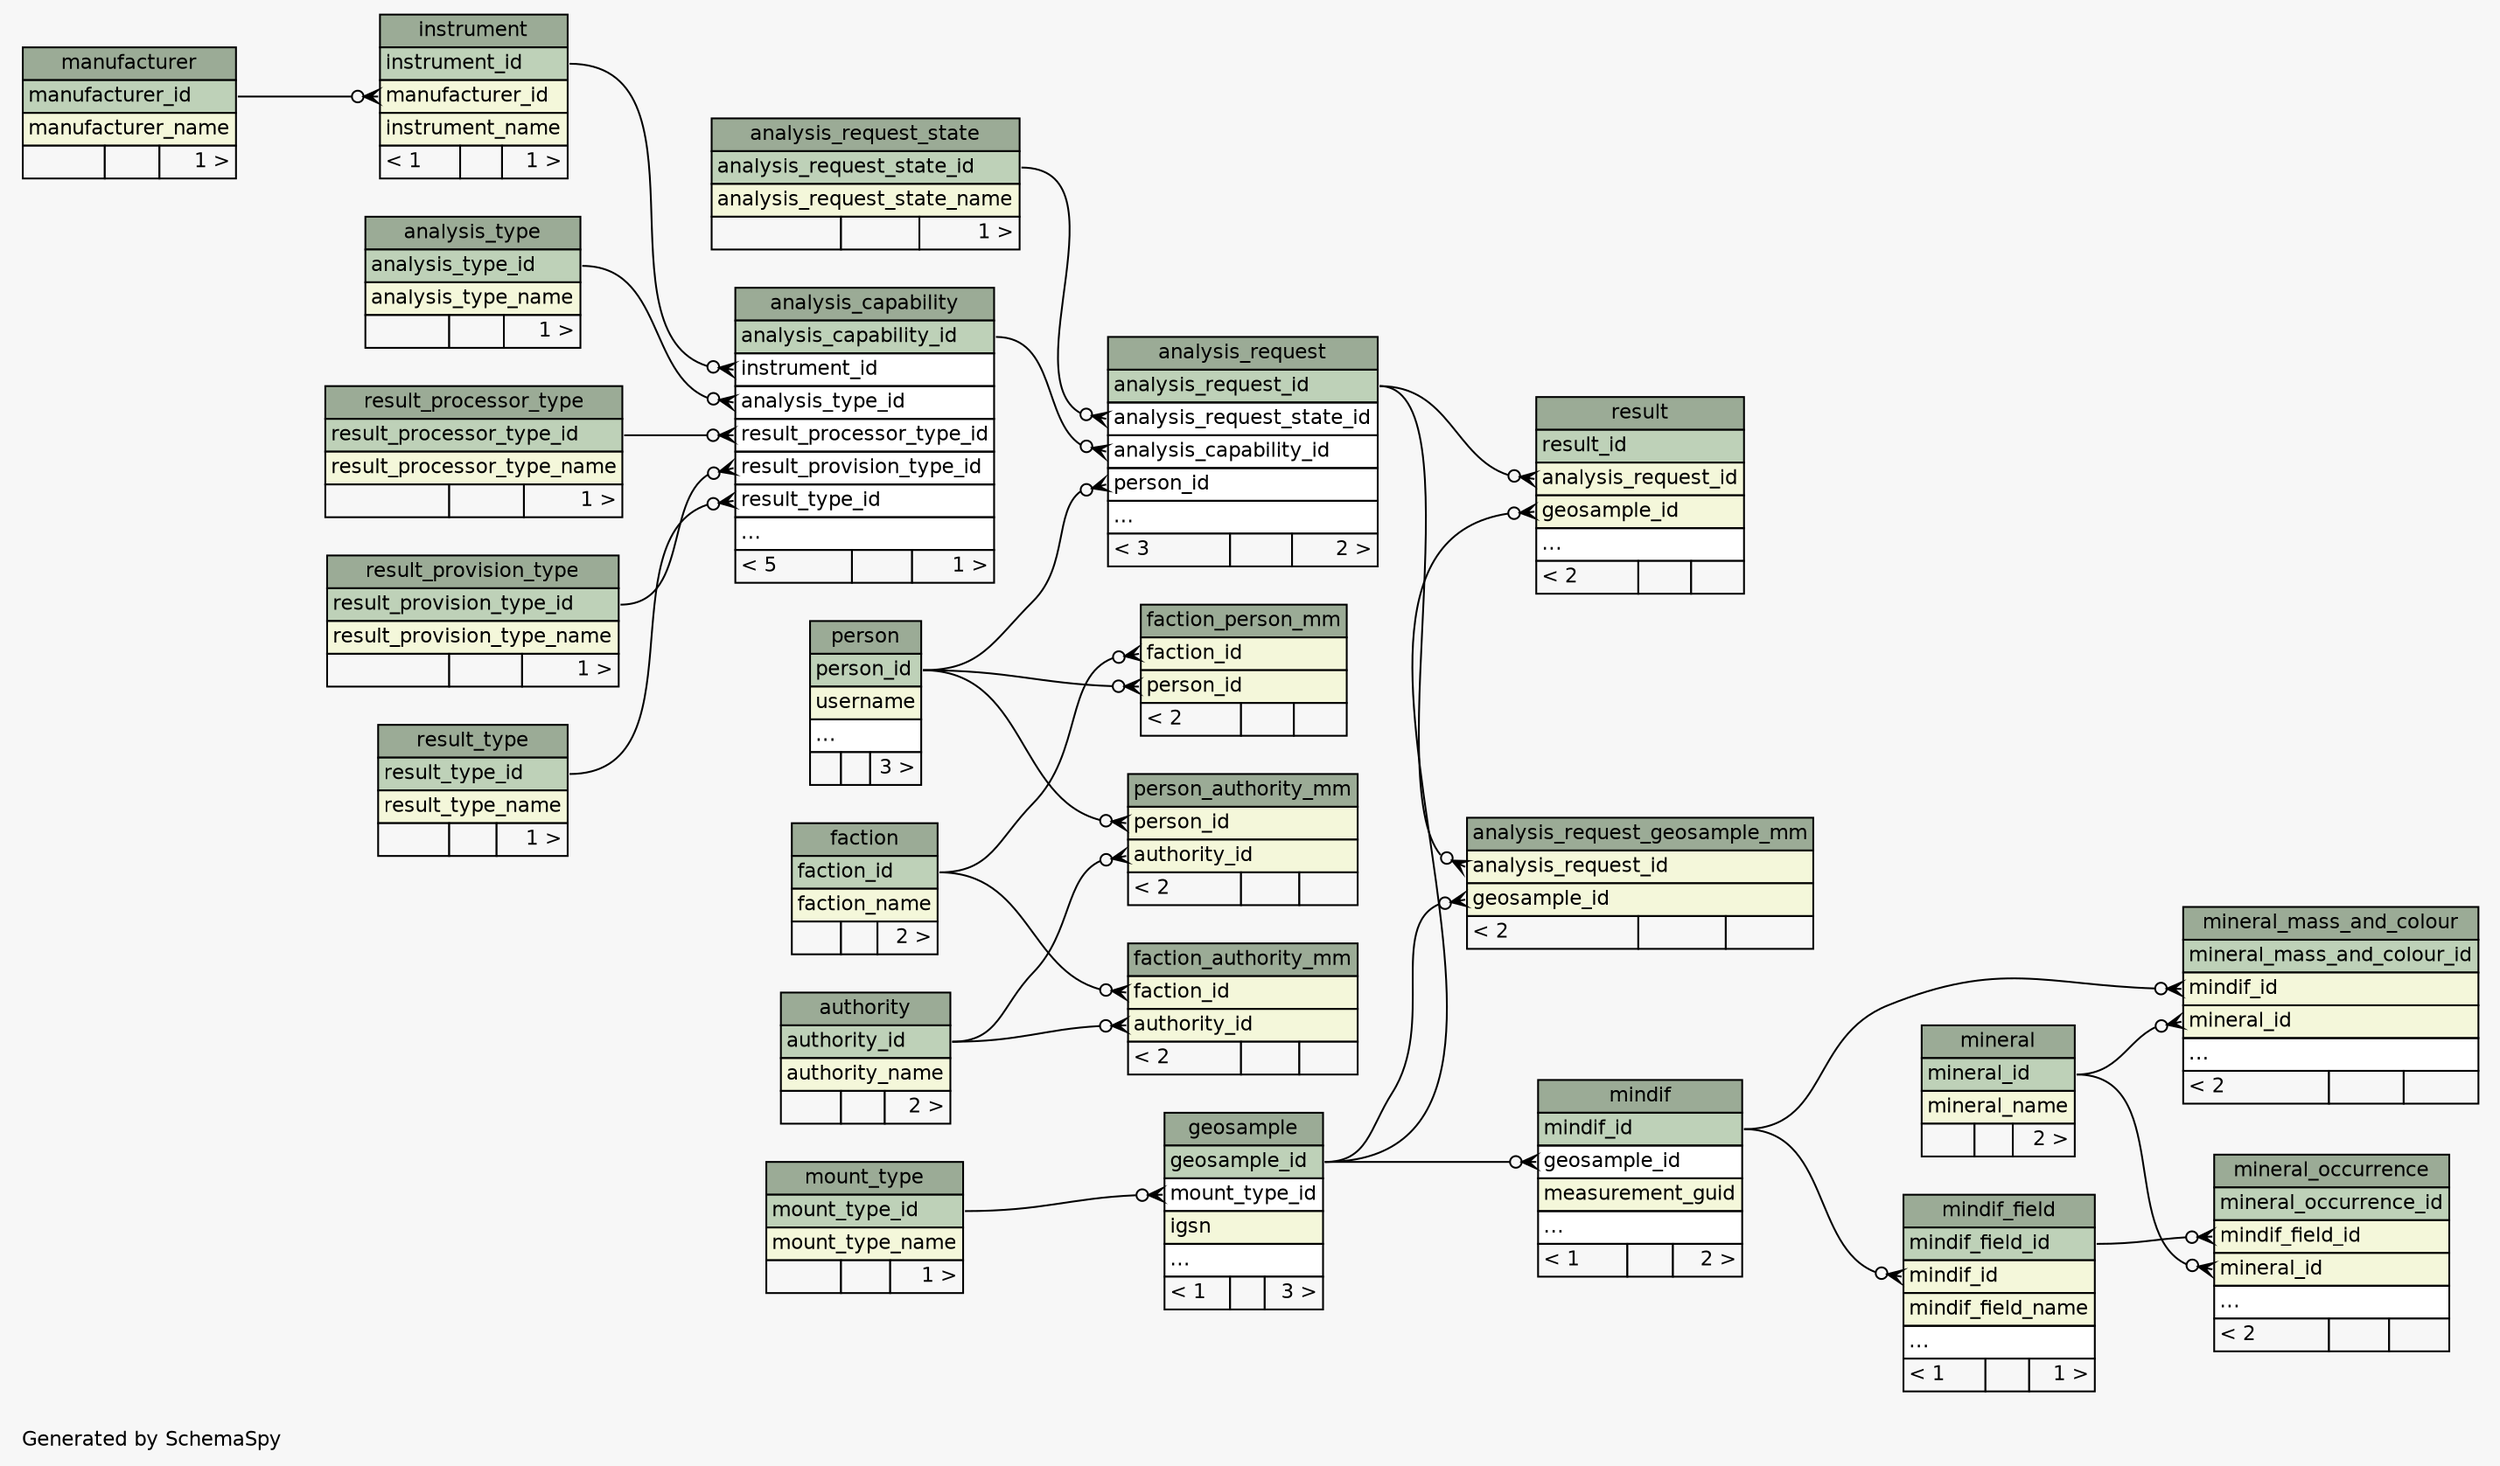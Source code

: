 // dot 2.38.0 on Linux 3.16.0-4-amd64
// SchemaSpy rev 590
digraph "compactRelationshipsDiagram" {
  graph [
    rankdir="RL"
    bgcolor="#f7f7f7"
    label="\nGenerated by SchemaSpy"
    labeljust="l"
    nodesep="0.18"
    ranksep="0.46"
    fontname="Helvetica"
    fontsize="11"
  ];
  node [
    fontname="Helvetica"
    fontsize="11"
    shape="plaintext"
  ];
  edge [
    arrowsize="0.8"
  ];
  "analysis_capability" [
    label=<
    <TABLE BORDER="0" CELLBORDER="1" CELLSPACING="0" BGCOLOR="#ffffff">
      <TR><TD COLSPAN="3" BGCOLOR="#9bab96" ALIGN="CENTER">analysis_capability</TD></TR>
      <TR><TD PORT="analysis_capability_id" COLSPAN="3" BGCOLOR="#bed1b8" ALIGN="LEFT">analysis_capability_id</TD></TR>
      <TR><TD PORT="instrument_id" COLSPAN="3" ALIGN="LEFT">instrument_id</TD></TR>
      <TR><TD PORT="analysis_type_id" COLSPAN="3" ALIGN="LEFT">analysis_type_id</TD></TR>
      <TR><TD PORT="result_processor_type_id" COLSPAN="3" ALIGN="LEFT">result_processor_type_id</TD></TR>
      <TR><TD PORT="result_provision_type_id" COLSPAN="3" ALIGN="LEFT">result_provision_type_id</TD></TR>
      <TR><TD PORT="result_type_id" COLSPAN="3" ALIGN="LEFT">result_type_id</TD></TR>
      <TR><TD PORT="elipses" COLSPAN="3" ALIGN="LEFT">...</TD></TR>
      <TR><TD ALIGN="LEFT" BGCOLOR="#f7f7f7">&lt; 5</TD><TD ALIGN="RIGHT" BGCOLOR="#f7f7f7">  </TD><TD ALIGN="RIGHT" BGCOLOR="#f7f7f7">1 &gt;</TD></TR>
    </TABLE>>
    URL="tables/analysis_capability.html"
    tooltip="analysis_capability"
  ];
  "analysis_request" [
    label=<
    <TABLE BORDER="0" CELLBORDER="1" CELLSPACING="0" BGCOLOR="#ffffff">
      <TR><TD COLSPAN="3" BGCOLOR="#9bab96" ALIGN="CENTER">analysis_request</TD></TR>
      <TR><TD PORT="analysis_request_id" COLSPAN="3" BGCOLOR="#bed1b8" ALIGN="LEFT">analysis_request_id</TD></TR>
      <TR><TD PORT="analysis_request_state_id" COLSPAN="3" ALIGN="LEFT">analysis_request_state_id</TD></TR>
      <TR><TD PORT="analysis_capability_id" COLSPAN="3" ALIGN="LEFT">analysis_capability_id</TD></TR>
      <TR><TD PORT="person_id" COLSPAN="3" ALIGN="LEFT">person_id</TD></TR>
      <TR><TD PORT="elipses" COLSPAN="3" ALIGN="LEFT">...</TD></TR>
      <TR><TD ALIGN="LEFT" BGCOLOR="#f7f7f7">&lt; 3</TD><TD ALIGN="RIGHT" BGCOLOR="#f7f7f7">  </TD><TD ALIGN="RIGHT" BGCOLOR="#f7f7f7">2 &gt;</TD></TR>
    </TABLE>>
    URL="tables/analysis_request.html"
    tooltip="analysis_request"
  ];
  "analysis_request_geosample_mm" [
    label=<
    <TABLE BORDER="0" CELLBORDER="1" CELLSPACING="0" BGCOLOR="#ffffff">
      <TR><TD COLSPAN="3" BGCOLOR="#9bab96" ALIGN="CENTER">analysis_request_geosample_mm</TD></TR>
      <TR><TD PORT="analysis_request_id" COLSPAN="3" BGCOLOR="#f4f7da" ALIGN="LEFT">analysis_request_id</TD></TR>
      <TR><TD PORT="geosample_id" COLSPAN="3" BGCOLOR="#f4f7da" ALIGN="LEFT">geosample_id</TD></TR>
      <TR><TD ALIGN="LEFT" BGCOLOR="#f7f7f7">&lt; 2</TD><TD ALIGN="RIGHT" BGCOLOR="#f7f7f7">  </TD><TD ALIGN="RIGHT" BGCOLOR="#f7f7f7">  </TD></TR>
    </TABLE>>
    URL="tables/analysis_request_geosample_mm.html"
    tooltip="analysis_request_geosample_mm"
  ];
  "analysis_request_state" [
    label=<
    <TABLE BORDER="0" CELLBORDER="1" CELLSPACING="0" BGCOLOR="#ffffff">
      <TR><TD COLSPAN="3" BGCOLOR="#9bab96" ALIGN="CENTER">analysis_request_state</TD></TR>
      <TR><TD PORT="analysis_request_state_id" COLSPAN="3" BGCOLOR="#bed1b8" ALIGN="LEFT">analysis_request_state_id</TD></TR>
      <TR><TD PORT="analysis_request_state_name" COLSPAN="3" BGCOLOR="#f4f7da" ALIGN="LEFT">analysis_request_state_name</TD></TR>
      <TR><TD ALIGN="LEFT" BGCOLOR="#f7f7f7">  </TD><TD ALIGN="RIGHT" BGCOLOR="#f7f7f7">  </TD><TD ALIGN="RIGHT" BGCOLOR="#f7f7f7">1 &gt;</TD></TR>
    </TABLE>>
    URL="tables/analysis_request_state.html"
    tooltip="analysis_request_state"
  ];
  "analysis_type" [
    label=<
    <TABLE BORDER="0" CELLBORDER="1" CELLSPACING="0" BGCOLOR="#ffffff">
      <TR><TD COLSPAN="3" BGCOLOR="#9bab96" ALIGN="CENTER">analysis_type</TD></TR>
      <TR><TD PORT="analysis_type_id" COLSPAN="3" BGCOLOR="#bed1b8" ALIGN="LEFT">analysis_type_id</TD></TR>
      <TR><TD PORT="analysis_type_name" COLSPAN="3" BGCOLOR="#f4f7da" ALIGN="LEFT">analysis_type_name</TD></TR>
      <TR><TD ALIGN="LEFT" BGCOLOR="#f7f7f7">  </TD><TD ALIGN="RIGHT" BGCOLOR="#f7f7f7">  </TD><TD ALIGN="RIGHT" BGCOLOR="#f7f7f7">1 &gt;</TD></TR>
    </TABLE>>
    URL="tables/analysis_type.html"
    tooltip="analysis_type"
  ];
  "authority" [
    label=<
    <TABLE BORDER="0" CELLBORDER="1" CELLSPACING="0" BGCOLOR="#ffffff">
      <TR><TD COLSPAN="3" BGCOLOR="#9bab96" ALIGN="CENTER">authority</TD></TR>
      <TR><TD PORT="authority_id" COLSPAN="3" BGCOLOR="#bed1b8" ALIGN="LEFT">authority_id</TD></TR>
      <TR><TD PORT="authority_name" COLSPAN="3" BGCOLOR="#f4f7da" ALIGN="LEFT">authority_name</TD></TR>
      <TR><TD ALIGN="LEFT" BGCOLOR="#f7f7f7">  </TD><TD ALIGN="RIGHT" BGCOLOR="#f7f7f7">  </TD><TD ALIGN="RIGHT" BGCOLOR="#f7f7f7">2 &gt;</TD></TR>
    </TABLE>>
    URL="tables/authority.html"
    tooltip="authority"
  ];
  "faction" [
    label=<
    <TABLE BORDER="0" CELLBORDER="1" CELLSPACING="0" BGCOLOR="#ffffff">
      <TR><TD COLSPAN="3" BGCOLOR="#9bab96" ALIGN="CENTER">faction</TD></TR>
      <TR><TD PORT="faction_id" COLSPAN="3" BGCOLOR="#bed1b8" ALIGN="LEFT">faction_id</TD></TR>
      <TR><TD PORT="faction_name" COLSPAN="3" BGCOLOR="#f4f7da" ALIGN="LEFT">faction_name</TD></TR>
      <TR><TD ALIGN="LEFT" BGCOLOR="#f7f7f7">  </TD><TD ALIGN="RIGHT" BGCOLOR="#f7f7f7">  </TD><TD ALIGN="RIGHT" BGCOLOR="#f7f7f7">2 &gt;</TD></TR>
    </TABLE>>
    URL="tables/faction.html"
    tooltip="faction"
  ];
  "faction_authority_mm" [
    label=<
    <TABLE BORDER="0" CELLBORDER="1" CELLSPACING="0" BGCOLOR="#ffffff">
      <TR><TD COLSPAN="3" BGCOLOR="#9bab96" ALIGN="CENTER">faction_authority_mm</TD></TR>
      <TR><TD PORT="faction_id" COLSPAN="3" BGCOLOR="#f4f7da" ALIGN="LEFT">faction_id</TD></TR>
      <TR><TD PORT="authority_id" COLSPAN="3" BGCOLOR="#f4f7da" ALIGN="LEFT">authority_id</TD></TR>
      <TR><TD ALIGN="LEFT" BGCOLOR="#f7f7f7">&lt; 2</TD><TD ALIGN="RIGHT" BGCOLOR="#f7f7f7">  </TD><TD ALIGN="RIGHT" BGCOLOR="#f7f7f7">  </TD></TR>
    </TABLE>>
    URL="tables/faction_authority_mm.html"
    tooltip="faction_authority_mm"
  ];
  "faction_person_mm" [
    label=<
    <TABLE BORDER="0" CELLBORDER="1" CELLSPACING="0" BGCOLOR="#ffffff">
      <TR><TD COLSPAN="3" BGCOLOR="#9bab96" ALIGN="CENTER">faction_person_mm</TD></TR>
      <TR><TD PORT="faction_id" COLSPAN="3" BGCOLOR="#f4f7da" ALIGN="LEFT">faction_id</TD></TR>
      <TR><TD PORT="person_id" COLSPAN="3" BGCOLOR="#f4f7da" ALIGN="LEFT">person_id</TD></TR>
      <TR><TD ALIGN="LEFT" BGCOLOR="#f7f7f7">&lt; 2</TD><TD ALIGN="RIGHT" BGCOLOR="#f7f7f7">  </TD><TD ALIGN="RIGHT" BGCOLOR="#f7f7f7">  </TD></TR>
    </TABLE>>
    URL="tables/faction_person_mm.html"
    tooltip="faction_person_mm"
  ];
  "geosample" [
    label=<
    <TABLE BORDER="0" CELLBORDER="1" CELLSPACING="0" BGCOLOR="#ffffff">
      <TR><TD COLSPAN="3" BGCOLOR="#9bab96" ALIGN="CENTER">geosample</TD></TR>
      <TR><TD PORT="geosample_id" COLSPAN="3" BGCOLOR="#bed1b8" ALIGN="LEFT">geosample_id</TD></TR>
      <TR><TD PORT="mount_type_id" COLSPAN="3" ALIGN="LEFT">mount_type_id</TD></TR>
      <TR><TD PORT="igsn" COLSPAN="3" BGCOLOR="#f4f7da" ALIGN="LEFT">igsn</TD></TR>
      <TR><TD PORT="elipses" COLSPAN="3" ALIGN="LEFT">...</TD></TR>
      <TR><TD ALIGN="LEFT" BGCOLOR="#f7f7f7">&lt; 1</TD><TD ALIGN="RIGHT" BGCOLOR="#f7f7f7">  </TD><TD ALIGN="RIGHT" BGCOLOR="#f7f7f7">3 &gt;</TD></TR>
    </TABLE>>
    URL="tables/geosample.html"
    tooltip="geosample"
  ];
  "instrument" [
    label=<
    <TABLE BORDER="0" CELLBORDER="1" CELLSPACING="0" BGCOLOR="#ffffff">
      <TR><TD COLSPAN="3" BGCOLOR="#9bab96" ALIGN="CENTER">instrument</TD></TR>
      <TR><TD PORT="instrument_id" COLSPAN="3" BGCOLOR="#bed1b8" ALIGN="LEFT">instrument_id</TD></TR>
      <TR><TD PORT="manufacturer_id" COLSPAN="3" BGCOLOR="#f4f7da" ALIGN="LEFT">manufacturer_id</TD></TR>
      <TR><TD PORT="instrument_name" COLSPAN="3" BGCOLOR="#f4f7da" ALIGN="LEFT">instrument_name</TD></TR>
      <TR><TD ALIGN="LEFT" BGCOLOR="#f7f7f7">&lt; 1</TD><TD ALIGN="RIGHT" BGCOLOR="#f7f7f7">  </TD><TD ALIGN="RIGHT" BGCOLOR="#f7f7f7">1 &gt;</TD></TR>
    </TABLE>>
    URL="tables/instrument.html"
    tooltip="instrument"
  ];
  "manufacturer" [
    label=<
    <TABLE BORDER="0" CELLBORDER="1" CELLSPACING="0" BGCOLOR="#ffffff">
      <TR><TD COLSPAN="3" BGCOLOR="#9bab96" ALIGN="CENTER">manufacturer</TD></TR>
      <TR><TD PORT="manufacturer_id" COLSPAN="3" BGCOLOR="#bed1b8" ALIGN="LEFT">manufacturer_id</TD></TR>
      <TR><TD PORT="manufacturer_name" COLSPAN="3" BGCOLOR="#f4f7da" ALIGN="LEFT">manufacturer_name</TD></TR>
      <TR><TD ALIGN="LEFT" BGCOLOR="#f7f7f7">  </TD><TD ALIGN="RIGHT" BGCOLOR="#f7f7f7">  </TD><TD ALIGN="RIGHT" BGCOLOR="#f7f7f7">1 &gt;</TD></TR>
    </TABLE>>
    URL="tables/manufacturer.html"
    tooltip="manufacturer"
  ];
  "mindif" [
    label=<
    <TABLE BORDER="0" CELLBORDER="1" CELLSPACING="0" BGCOLOR="#ffffff">
      <TR><TD COLSPAN="3" BGCOLOR="#9bab96" ALIGN="CENTER">mindif</TD></TR>
      <TR><TD PORT="mindif_id" COLSPAN="3" BGCOLOR="#bed1b8" ALIGN="LEFT">mindif_id</TD></TR>
      <TR><TD PORT="geosample_id" COLSPAN="3" ALIGN="LEFT">geosample_id</TD></TR>
      <TR><TD PORT="measurement_guid" COLSPAN="3" BGCOLOR="#f4f7da" ALIGN="LEFT">measurement_guid</TD></TR>
      <TR><TD PORT="elipses" COLSPAN="3" ALIGN="LEFT">...</TD></TR>
      <TR><TD ALIGN="LEFT" BGCOLOR="#f7f7f7">&lt; 1</TD><TD ALIGN="RIGHT" BGCOLOR="#f7f7f7">  </TD><TD ALIGN="RIGHT" BGCOLOR="#f7f7f7">2 &gt;</TD></TR>
    </TABLE>>
    URL="tables/mindif.html"
    tooltip="mindif"
  ];
  "mindif_field" [
    label=<
    <TABLE BORDER="0" CELLBORDER="1" CELLSPACING="0" BGCOLOR="#ffffff">
      <TR><TD COLSPAN="3" BGCOLOR="#9bab96" ALIGN="CENTER">mindif_field</TD></TR>
      <TR><TD PORT="mindif_field_id" COLSPAN="3" BGCOLOR="#bed1b8" ALIGN="LEFT">mindif_field_id</TD></TR>
      <TR><TD PORT="mindif_id" COLSPAN="3" BGCOLOR="#f4f7da" ALIGN="LEFT">mindif_id</TD></TR>
      <TR><TD PORT="mindif_field_name" COLSPAN="3" BGCOLOR="#f4f7da" ALIGN="LEFT">mindif_field_name</TD></TR>
      <TR><TD PORT="elipses" COLSPAN="3" ALIGN="LEFT">...</TD></TR>
      <TR><TD ALIGN="LEFT" BGCOLOR="#f7f7f7">&lt; 1</TD><TD ALIGN="RIGHT" BGCOLOR="#f7f7f7">  </TD><TD ALIGN="RIGHT" BGCOLOR="#f7f7f7">1 &gt;</TD></TR>
    </TABLE>>
    URL="tables/mindif_field.html"
    tooltip="mindif_field"
  ];
  "mineral" [
    label=<
    <TABLE BORDER="0" CELLBORDER="1" CELLSPACING="0" BGCOLOR="#ffffff">
      <TR><TD COLSPAN="3" BGCOLOR="#9bab96" ALIGN="CENTER">mineral</TD></TR>
      <TR><TD PORT="mineral_id" COLSPAN="3" BGCOLOR="#bed1b8" ALIGN="LEFT">mineral_id</TD></TR>
      <TR><TD PORT="mineral_name" COLSPAN="3" BGCOLOR="#f4f7da" ALIGN="LEFT">mineral_name</TD></TR>
      <TR><TD ALIGN="LEFT" BGCOLOR="#f7f7f7">  </TD><TD ALIGN="RIGHT" BGCOLOR="#f7f7f7">  </TD><TD ALIGN="RIGHT" BGCOLOR="#f7f7f7">2 &gt;</TD></TR>
    </TABLE>>
    URL="tables/mineral.html"
    tooltip="mineral"
  ];
  "mineral_mass_and_colour" [
    label=<
    <TABLE BORDER="0" CELLBORDER="1" CELLSPACING="0" BGCOLOR="#ffffff">
      <TR><TD COLSPAN="3" BGCOLOR="#9bab96" ALIGN="CENTER">mineral_mass_and_colour</TD></TR>
      <TR><TD PORT="mineral_mass_and_colour_id" COLSPAN="3" BGCOLOR="#bed1b8" ALIGN="LEFT">mineral_mass_and_colour_id</TD></TR>
      <TR><TD PORT="mindif_id" COLSPAN="3" BGCOLOR="#f4f7da" ALIGN="LEFT">mindif_id</TD></TR>
      <TR><TD PORT="mineral_id" COLSPAN="3" BGCOLOR="#f4f7da" ALIGN="LEFT">mineral_id</TD></TR>
      <TR><TD PORT="elipses" COLSPAN="3" ALIGN="LEFT">...</TD></TR>
      <TR><TD ALIGN="LEFT" BGCOLOR="#f7f7f7">&lt; 2</TD><TD ALIGN="RIGHT" BGCOLOR="#f7f7f7">  </TD><TD ALIGN="RIGHT" BGCOLOR="#f7f7f7">  </TD></TR>
    </TABLE>>
    URL="tables/mineral_mass_and_colour.html"
    tooltip="mineral_mass_and_colour"
  ];
  "mineral_occurrence" [
    label=<
    <TABLE BORDER="0" CELLBORDER="1" CELLSPACING="0" BGCOLOR="#ffffff">
      <TR><TD COLSPAN="3" BGCOLOR="#9bab96" ALIGN="CENTER">mineral_occurrence</TD></TR>
      <TR><TD PORT="mineral_occurrence_id" COLSPAN="3" BGCOLOR="#bed1b8" ALIGN="LEFT">mineral_occurrence_id</TD></TR>
      <TR><TD PORT="mindif_field_id" COLSPAN="3" BGCOLOR="#f4f7da" ALIGN="LEFT">mindif_field_id</TD></TR>
      <TR><TD PORT="mineral_id" COLSPAN="3" BGCOLOR="#f4f7da" ALIGN="LEFT">mineral_id</TD></TR>
      <TR><TD PORT="elipses" COLSPAN="3" ALIGN="LEFT">...</TD></TR>
      <TR><TD ALIGN="LEFT" BGCOLOR="#f7f7f7">&lt; 2</TD><TD ALIGN="RIGHT" BGCOLOR="#f7f7f7">  </TD><TD ALIGN="RIGHT" BGCOLOR="#f7f7f7">  </TD></TR>
    </TABLE>>
    URL="tables/mineral_occurrence.html"
    tooltip="mineral_occurrence"
  ];
  "mount_type" [
    label=<
    <TABLE BORDER="0" CELLBORDER="1" CELLSPACING="0" BGCOLOR="#ffffff">
      <TR><TD COLSPAN="3" BGCOLOR="#9bab96" ALIGN="CENTER">mount_type</TD></TR>
      <TR><TD PORT="mount_type_id" COLSPAN="3" BGCOLOR="#bed1b8" ALIGN="LEFT">mount_type_id</TD></TR>
      <TR><TD PORT="mount_type_name" COLSPAN="3" BGCOLOR="#f4f7da" ALIGN="LEFT">mount_type_name</TD></TR>
      <TR><TD ALIGN="LEFT" BGCOLOR="#f7f7f7">  </TD><TD ALIGN="RIGHT" BGCOLOR="#f7f7f7">  </TD><TD ALIGN="RIGHT" BGCOLOR="#f7f7f7">1 &gt;</TD></TR>
    </TABLE>>
    URL="tables/mount_type.html"
    tooltip="mount_type"
  ];
  "person" [
    label=<
    <TABLE BORDER="0" CELLBORDER="1" CELLSPACING="0" BGCOLOR="#ffffff">
      <TR><TD COLSPAN="3" BGCOLOR="#9bab96" ALIGN="CENTER">person</TD></TR>
      <TR><TD PORT="person_id" COLSPAN="3" BGCOLOR="#bed1b8" ALIGN="LEFT">person_id</TD></TR>
      <TR><TD PORT="username" COLSPAN="3" BGCOLOR="#f4f7da" ALIGN="LEFT">username</TD></TR>
      <TR><TD PORT="elipses" COLSPAN="3" ALIGN="LEFT">...</TD></TR>
      <TR><TD ALIGN="LEFT" BGCOLOR="#f7f7f7">  </TD><TD ALIGN="RIGHT" BGCOLOR="#f7f7f7">  </TD><TD ALIGN="RIGHT" BGCOLOR="#f7f7f7">3 &gt;</TD></TR>
    </TABLE>>
    URL="tables/person.html"
    tooltip="person"
  ];
  "person_authority_mm" [
    label=<
    <TABLE BORDER="0" CELLBORDER="1" CELLSPACING="0" BGCOLOR="#ffffff">
      <TR><TD COLSPAN="3" BGCOLOR="#9bab96" ALIGN="CENTER">person_authority_mm</TD></TR>
      <TR><TD PORT="person_id" COLSPAN="3" BGCOLOR="#f4f7da" ALIGN="LEFT">person_id</TD></TR>
      <TR><TD PORT="authority_id" COLSPAN="3" BGCOLOR="#f4f7da" ALIGN="LEFT">authority_id</TD></TR>
      <TR><TD ALIGN="LEFT" BGCOLOR="#f7f7f7">&lt; 2</TD><TD ALIGN="RIGHT" BGCOLOR="#f7f7f7">  </TD><TD ALIGN="RIGHT" BGCOLOR="#f7f7f7">  </TD></TR>
    </TABLE>>
    URL="tables/person_authority_mm.html"
    tooltip="person_authority_mm"
  ];
  "result" [
    label=<
    <TABLE BORDER="0" CELLBORDER="1" CELLSPACING="0" BGCOLOR="#ffffff">
      <TR><TD COLSPAN="3" BGCOLOR="#9bab96" ALIGN="CENTER">result</TD></TR>
      <TR><TD PORT="result_id" COLSPAN="3" BGCOLOR="#bed1b8" ALIGN="LEFT">result_id</TD></TR>
      <TR><TD PORT="analysis_request_id" COLSPAN="3" BGCOLOR="#f4f7da" ALIGN="LEFT">analysis_request_id</TD></TR>
      <TR><TD PORT="geosample_id" COLSPAN="3" BGCOLOR="#f4f7da" ALIGN="LEFT">geosample_id</TD></TR>
      <TR><TD PORT="elipses" COLSPAN="3" ALIGN="LEFT">...</TD></TR>
      <TR><TD ALIGN="LEFT" BGCOLOR="#f7f7f7">&lt; 2</TD><TD ALIGN="RIGHT" BGCOLOR="#f7f7f7">  </TD><TD ALIGN="RIGHT" BGCOLOR="#f7f7f7">  </TD></TR>
    </TABLE>>
    URL="tables/result.html"
    tooltip="result"
  ];
  "result_processor_type" [
    label=<
    <TABLE BORDER="0" CELLBORDER="1" CELLSPACING="0" BGCOLOR="#ffffff">
      <TR><TD COLSPAN="3" BGCOLOR="#9bab96" ALIGN="CENTER">result_processor_type</TD></TR>
      <TR><TD PORT="result_processor_type_id" COLSPAN="3" BGCOLOR="#bed1b8" ALIGN="LEFT">result_processor_type_id</TD></TR>
      <TR><TD PORT="result_processor_type_name" COLSPAN="3" BGCOLOR="#f4f7da" ALIGN="LEFT">result_processor_type_name</TD></TR>
      <TR><TD ALIGN="LEFT" BGCOLOR="#f7f7f7">  </TD><TD ALIGN="RIGHT" BGCOLOR="#f7f7f7">  </TD><TD ALIGN="RIGHT" BGCOLOR="#f7f7f7">1 &gt;</TD></TR>
    </TABLE>>
    URL="tables/result_processor_type.html"
    tooltip="result_processor_type"
  ];
  "result_provision_type" [
    label=<
    <TABLE BORDER="0" CELLBORDER="1" CELLSPACING="0" BGCOLOR="#ffffff">
      <TR><TD COLSPAN="3" BGCOLOR="#9bab96" ALIGN="CENTER">result_provision_type</TD></TR>
      <TR><TD PORT="result_provision_type_id" COLSPAN="3" BGCOLOR="#bed1b8" ALIGN="LEFT">result_provision_type_id</TD></TR>
      <TR><TD PORT="result_provision_type_name" COLSPAN="3" BGCOLOR="#f4f7da" ALIGN="LEFT">result_provision_type_name</TD></TR>
      <TR><TD ALIGN="LEFT" BGCOLOR="#f7f7f7">  </TD><TD ALIGN="RIGHT" BGCOLOR="#f7f7f7">  </TD><TD ALIGN="RIGHT" BGCOLOR="#f7f7f7">1 &gt;</TD></TR>
    </TABLE>>
    URL="tables/result_provision_type.html"
    tooltip="result_provision_type"
  ];
  "result_type" [
    label=<
    <TABLE BORDER="0" CELLBORDER="1" CELLSPACING="0" BGCOLOR="#ffffff">
      <TR><TD COLSPAN="3" BGCOLOR="#9bab96" ALIGN="CENTER">result_type</TD></TR>
      <TR><TD PORT="result_type_id" COLSPAN="3" BGCOLOR="#bed1b8" ALIGN="LEFT">result_type_id</TD></TR>
      <TR><TD PORT="result_type_name" COLSPAN="3" BGCOLOR="#f4f7da" ALIGN="LEFT">result_type_name</TD></TR>
      <TR><TD ALIGN="LEFT" BGCOLOR="#f7f7f7">  </TD><TD ALIGN="RIGHT" BGCOLOR="#f7f7f7">  </TD><TD ALIGN="RIGHT" BGCOLOR="#f7f7f7">1 &gt;</TD></TR>
    </TABLE>>
    URL="tables/result_type.html"
    tooltip="result_type"
  ];
  "analysis_capability":"analysis_type_id":w -> "analysis_type":"analysis_type_id":e [arrowhead=none dir=back arrowtail=crowodot];
  "analysis_capability":"instrument_id":w -> "instrument":"instrument_id":e [arrowhead=none dir=back arrowtail=crowodot];
  "analysis_capability":"result_processor_type_id":w -> "result_processor_type":"result_processor_type_id":e [arrowhead=none dir=back arrowtail=crowodot];
  "analysis_capability":"result_provision_type_id":w -> "result_provision_type":"result_provision_type_id":e [arrowhead=none dir=back arrowtail=crowodot];
  "analysis_capability":"result_type_id":w -> "result_type":"result_type_id":e [arrowhead=none dir=back arrowtail=crowodot];
  "analysis_request":"analysis_capability_id":w -> "analysis_capability":"analysis_capability_id":e [arrowhead=none dir=back arrowtail=crowodot];
  "analysis_request":"analysis_request_state_id":w -> "analysis_request_state":"analysis_request_state_id":e [arrowhead=none dir=back arrowtail=crowodot];
  "analysis_request":"person_id":w -> "person":"person_id":e [arrowhead=none dir=back arrowtail=crowodot];
  "analysis_request_geosample_mm":"analysis_request_id":w -> "analysis_request":"analysis_request_id":e [arrowhead=none dir=back arrowtail=crowodot];
  "analysis_request_geosample_mm":"geosample_id":w -> "geosample":"geosample_id":e [arrowhead=none dir=back arrowtail=crowodot];
  "faction_authority_mm":"authority_id":w -> "authority":"authority_id":e [arrowhead=none dir=back arrowtail=crowodot];
  "faction_authority_mm":"faction_id":w -> "faction":"faction_id":e [arrowhead=none dir=back arrowtail=crowodot];
  "faction_person_mm":"faction_id":w -> "faction":"faction_id":e [arrowhead=none dir=back arrowtail=crowodot];
  "faction_person_mm":"person_id":w -> "person":"person_id":e [arrowhead=none dir=back arrowtail=crowodot];
  "geosample":"mount_type_id":w -> "mount_type":"mount_type_id":e [arrowhead=none dir=back arrowtail=crowodot];
  "instrument":"manufacturer_id":w -> "manufacturer":"manufacturer_id":e [arrowhead=none dir=back arrowtail=crowodot];
  "mindif":"geosample_id":w -> "geosample":"geosample_id":e [arrowhead=none dir=back arrowtail=crowodot];
  "mindif_field":"mindif_id":w -> "mindif":"mindif_id":e [arrowhead=none dir=back arrowtail=crowodot];
  "mineral_mass_and_colour":"mindif_id":w -> "mindif":"mindif_id":e [arrowhead=none dir=back arrowtail=crowodot];
  "mineral_mass_and_colour":"mineral_id":w -> "mineral":"mineral_id":e [arrowhead=none dir=back arrowtail=crowodot];
  "mineral_occurrence":"mindif_field_id":w -> "mindif_field":"mindif_field_id":e [arrowhead=none dir=back arrowtail=crowodot];
  "mineral_occurrence":"mineral_id":w -> "mineral":"mineral_id":e [arrowhead=none dir=back arrowtail=crowodot];
  "person_authority_mm":"authority_id":w -> "authority":"authority_id":e [arrowhead=none dir=back arrowtail=crowodot];
  "person_authority_mm":"person_id":w -> "person":"person_id":e [arrowhead=none dir=back arrowtail=crowodot];
  "result":"analysis_request_id":w -> "analysis_request":"analysis_request_id":e [arrowhead=none dir=back arrowtail=crowodot];
  "result":"geosample_id":w -> "geosample":"geosample_id":e [arrowhead=none dir=back arrowtail=crowodot];
}
